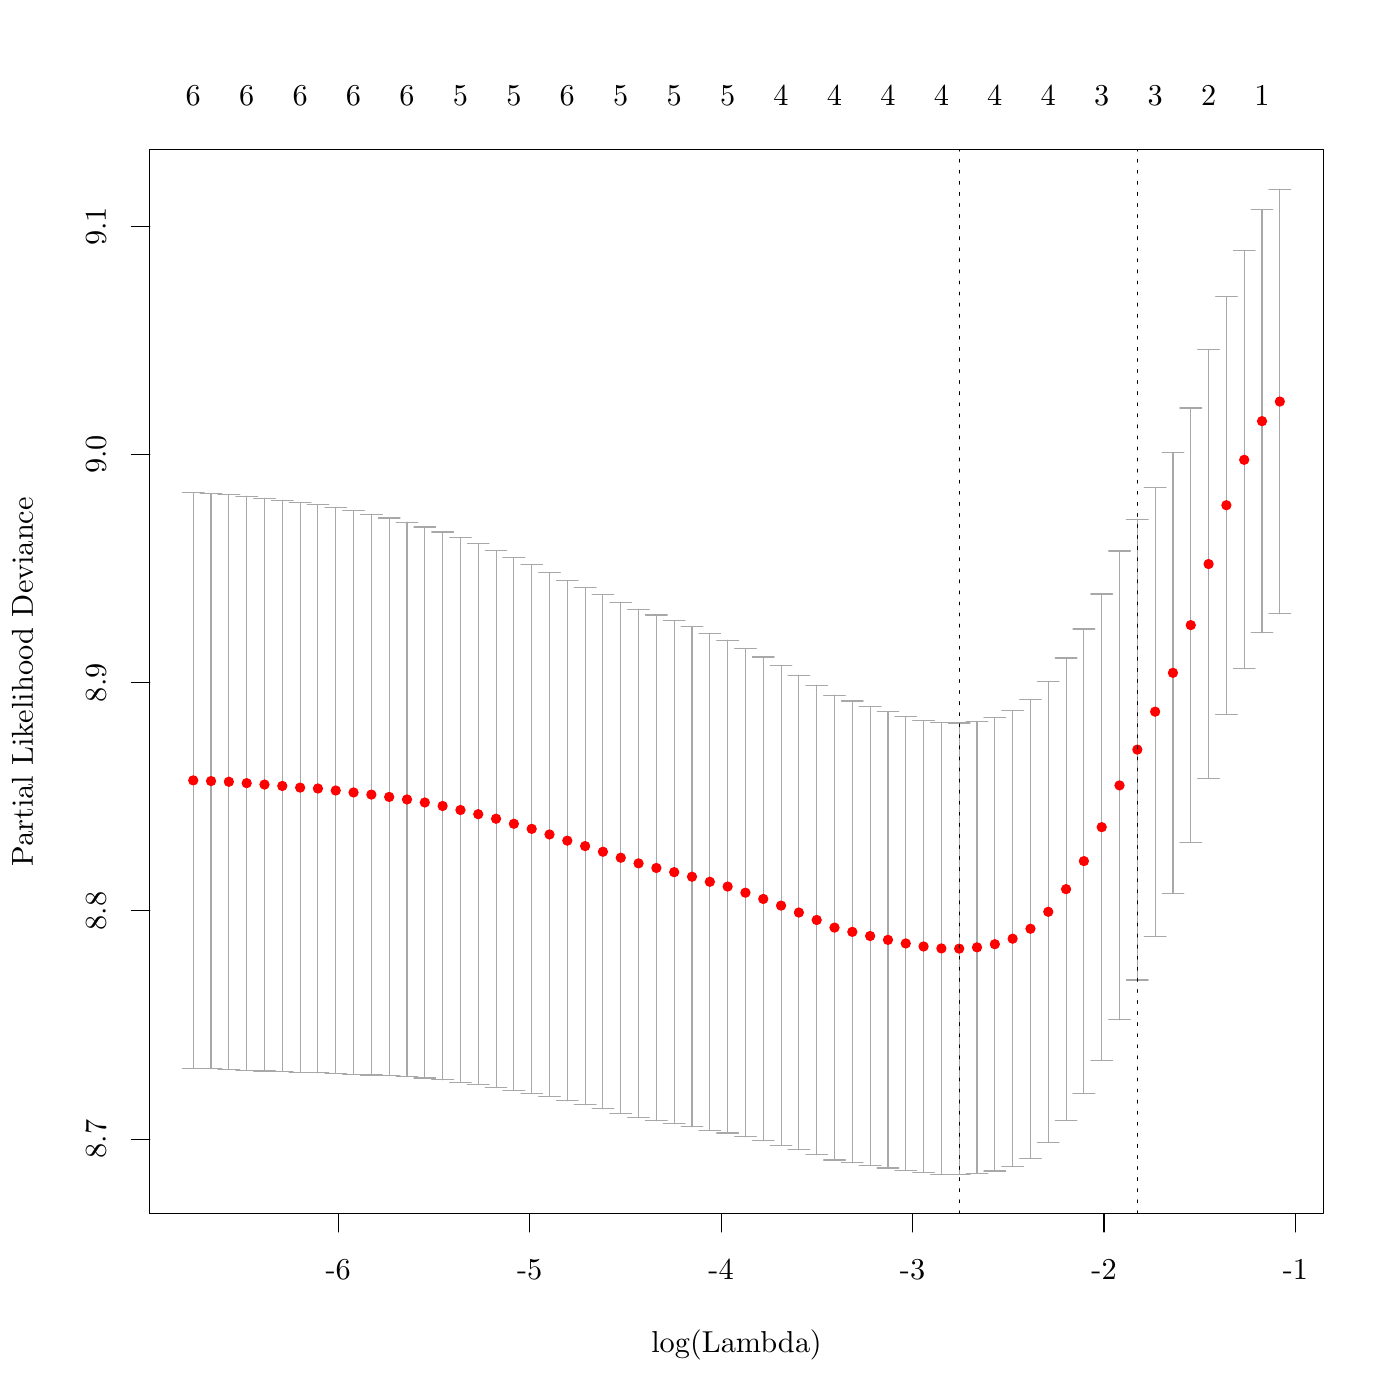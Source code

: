 % Created by tikzDevice version 0.7.0 on 2015-01-20 22:04:29
% !TEX encoding = UTF-8 Unicode
\documentclass[11pt]{memoir}
\nonstopmode

\usepackage{tikz}

\usepackage[active,tightpage,psfixbb]{preview}

\PreviewEnvironment{pgfpicture}

\setlength\PreviewBorder{0pt}

\usepackage{amsmath}
\newcommand{\SweaveOpts}[1]{}  % do not interfere with LaTeX
\newcommand{\SweaveInput}[1]{} % because they are not real TeX commands
\newcommand{\Sexpr}[1]{}       % will only be parsed by R


\usepackage{geometry}
\usepackage{amsmath}
\usepackage{lscape}
\geometry{verbose,tmargin=2.5cm,bmargin=2.5cm,lmargin=2.5cm,rmargin=2.5cm}


\begin{document}

\begin{tikzpicture}[x=1pt,y=1pt]
\definecolor[named]{fillColor}{rgb}{1.00,1.00,1.00}
\path[use as bounding box,fill=fillColor,fill opacity=0.00] (0,0) rectangle (505.89,505.89);
\begin{scope}
\path[clip] (  0.00,  0.00) rectangle (505.89,505.89);
\definecolor[named]{drawColor}{rgb}{0.00,0.00,0.00}

\path[draw=drawColor,line width= 0.4pt,line join=round,line cap=round] (122.20, 67.32) -- (468.13, 67.32);

\path[draw=drawColor,line width= 0.4pt,line join=round,line cap=round] (122.20, 67.32) -- (122.20, 60.72);

\path[draw=drawColor,line width= 0.4pt,line join=round,line cap=round] (191.38, 67.32) -- (191.38, 60.72);

\path[draw=drawColor,line width= 0.4pt,line join=round,line cap=round] (260.57, 67.32) -- (260.57, 60.72);

\path[draw=drawColor,line width= 0.4pt,line join=round,line cap=round] (329.76, 67.32) -- (329.76, 60.72);

\path[draw=drawColor,line width= 0.4pt,line join=round,line cap=round] (398.94, 67.32) -- (398.94, 60.72);

\path[draw=drawColor,line width= 0.4pt,line join=round,line cap=round] (468.13, 67.32) -- (468.13, 60.72);

\node[text=drawColor,anchor=base,inner sep=0pt, outer sep=0pt, scale=  1.00] at (122.20, 43.56) {-6};

\node[text=drawColor,anchor=base,inner sep=0pt, outer sep=0pt, scale=  1.00] at (191.38, 43.56) {-5};

\node[text=drawColor,anchor=base,inner sep=0pt, outer sep=0pt, scale=  1.00] at (260.57, 43.56) {-4};

\node[text=drawColor,anchor=base,inner sep=0pt, outer sep=0pt, scale=  1.00] at (329.76, 43.56) {-3};

\node[text=drawColor,anchor=base,inner sep=0pt, outer sep=0pt, scale=  1.00] at (398.94, 43.56) {-2};

\node[text=drawColor,anchor=base,inner sep=0pt, outer sep=0pt, scale=  1.00] at (468.13, 43.56) {-1};

\path[draw=drawColor,line width= 0.4pt,line join=round,line cap=round] ( 54.12, 94.28) -- ( 54.12,424.06);

\path[draw=drawColor,line width= 0.4pt,line join=round,line cap=round] ( 54.12, 94.28) -- ( 47.52, 94.28);

\path[draw=drawColor,line width= 0.4pt,line join=round,line cap=round] ( 54.12,176.72) -- ( 47.52,176.72);

\path[draw=drawColor,line width= 0.4pt,line join=round,line cap=round] ( 54.12,259.17) -- ( 47.52,259.17);

\path[draw=drawColor,line width= 0.4pt,line join=round,line cap=round] ( 54.12,341.61) -- ( 47.52,341.61);

\path[draw=drawColor,line width= 0.4pt,line join=round,line cap=round] ( 54.12,424.06) -- ( 47.52,424.06);

\node[text=drawColor,rotate= 90.00,anchor=base,inner sep=0pt, outer sep=0pt, scale=  1.00] at ( 38.28, 94.28) {8.7};

\node[text=drawColor,rotate= 90.00,anchor=base,inner sep=0pt, outer sep=0pt, scale=  1.00] at ( 38.28,176.72) {8.8};

\node[text=drawColor,rotate= 90.00,anchor=base,inner sep=0pt, outer sep=0pt, scale=  1.00] at ( 38.28,259.17) {8.9};

\node[text=drawColor,rotate= 90.00,anchor=base,inner sep=0pt, outer sep=0pt, scale=  1.00] at ( 38.28,341.61) {9.0};

\node[text=drawColor,rotate= 90.00,anchor=base,inner sep=0pt, outer sep=0pt, scale=  1.00] at ( 38.28,424.06) {9.1};

\path[draw=drawColor,line width= 0.4pt,line join=round,line cap=round] ( 54.12, 67.32) --
	(478.17, 67.32) --
	(478.17,451.77) --
	( 54.12,451.77) --
	( 54.12, 67.32);
\end{scope}
\begin{scope}
\path[clip] (  0.00,  0.00) rectangle (505.89,505.89);
\definecolor[named]{drawColor}{rgb}{0.00,0.00,0.00}

\node[text=drawColor,anchor=base,inner sep=0pt, outer sep=0pt, scale=  1.00] at (266.14, 17.16) {log(Lambda)};

\node[text=drawColor,rotate= 90.00,anchor=base,inner sep=0pt, outer sep=0pt, scale=  1.00] at ( 11.88,259.55) {Partial Likelihood Deviance};
\end{scope}
\begin{scope}
\path[clip] ( 54.12, 67.32) rectangle (478.17,451.77);
\definecolor[named]{drawColor}{rgb}{0.66,0.66,0.66}

\path[draw=drawColor,line width= 0.4pt,line join=round,line cap=round] (462.46,437.53) -- (462.46,284.04);

\path[draw=drawColor,line width= 0.4pt,line join=round,line cap=round] (456.03,430.17) -- (456.03,277.23);

\path[draw=drawColor,line width= 0.4pt,line join=round,line cap=round] (449.59,415.28) -- (449.59,264.18);

\path[draw=drawColor,line width= 0.4pt,line join=round,line cap=round] (443.15,398.79) -- (443.15,247.86);

\path[draw=drawColor,line width= 0.4pt,line join=round,line cap=round] (436.72,379.55) -- (436.72,224.59);

\path[draw=drawColor,line width= 0.4pt,line join=round,line cap=round] (430.28,358.45) -- (430.28,201.55);

\path[draw=drawColor,line width= 0.4pt,line join=round,line cap=round] (423.84,342.31) -- (423.84,183.18);

\path[draw=drawColor,line width= 0.4pt,line join=round,line cap=round] (417.41,329.80) -- (417.41,167.63);

\path[draw=drawColor,line width= 0.4pt,line join=round,line cap=round] (410.97,318.27) -- (410.97,151.77);

\path[draw=drawColor,line width= 0.4pt,line join=round,line cap=round] (404.53,306.78) -- (404.53,137.37);

\path[draw=drawColor,line width= 0.4pt,line join=round,line cap=round] (398.10,291.26) -- (398.10,122.73);

\path[draw=drawColor,line width= 0.4pt,line join=round,line cap=round] (391.66,278.60) -- (391.66,110.85);

\path[draw=drawColor,line width= 0.4pt,line join=round,line cap=round] (385.22,268.13) -- (385.22,101.04);

\path[draw=drawColor,line width= 0.4pt,line join=round,line cap=round] (378.79,259.68) -- (378.79, 93.15);

\path[draw=drawColor,line width= 0.4pt,line join=round,line cap=round] (372.35,253.20) -- (372.35, 87.38);

\path[draw=drawColor,line width= 0.4pt,line join=round,line cap=round] (365.91,249.07) -- (365.91, 84.31);

\path[draw=drawColor,line width= 0.4pt,line join=round,line cap=round] (359.48,246.66) -- (359.48, 82.73);

\path[draw=drawColor,line width= 0.4pt,line join=round,line cap=round] (353.04,245.25) -- (353.04, 81.89);

\path[draw=drawColor,line width= 0.4pt,line join=round,line cap=round] (346.60,244.63) -- (346.60, 81.56);

\path[draw=drawColor,line width= 0.4pt,line join=round,line cap=round] (340.17,244.69) -- (340.17, 81.64);

\path[draw=drawColor,line width= 0.4pt,line join=round,line cap=round] (333.73,245.60) -- (333.73, 82.17);

\path[draw=drawColor,line width= 0.4pt,line join=round,line cap=round] (327.29,246.99) -- (327.29, 82.95);

\path[draw=drawColor,line width= 0.4pt,line join=round,line cap=round] (320.86,248.69) -- (320.86, 83.84);

\path[draw=drawColor,line width= 0.4pt,line join=round,line cap=round] (314.42,250.56) -- (314.42, 84.76);

\path[draw=drawColor,line width= 0.4pt,line join=round,line cap=round] (307.98,252.58) -- (307.98, 85.73);

\path[draw=drawColor,line width= 0.4pt,line join=round,line cap=round] (301.55,254.70) -- (301.55, 86.71);

\path[draw=drawColor,line width= 0.4pt,line join=round,line cap=round] (295.11,258.32) -- (295.11, 88.59);

\path[draw=drawColor,line width= 0.4pt,line join=round,line cap=round] (288.67,261.90) -- (288.67, 90.38);

\path[draw=drawColor,line width= 0.4pt,line join=round,line cap=round] (282.24,265.26) -- (282.24, 92.04);

\path[draw=drawColor,line width= 0.4pt,line join=round,line cap=round] (275.80,268.49) -- (275.80, 93.61);

\path[draw=drawColor,line width= 0.4pt,line join=round,line cap=round] (269.36,271.55) -- (269.36, 95.06);

\path[draw=drawColor,line width= 0.4pt,line join=round,line cap=round] (262.93,274.58) -- (262.93, 96.49);

\path[draw=drawColor,line width= 0.4pt,line join=round,line cap=round] (256.49,277.00) -- (256.49, 97.52);

\path[draw=drawColor,line width= 0.4pt,line join=round,line cap=round] (250.05,279.45) -- (250.05, 98.73);

\path[draw=drawColor,line width= 0.4pt,line join=round,line cap=round] (243.62,281.64) -- (243.62, 99.81);

\path[draw=drawColor,line width= 0.4pt,line join=round,line cap=round] (237.18,283.65) -- (237.18,100.85);

\path[draw=drawColor,line width= 0.4pt,line join=round,line cap=round] (230.74,285.75) -- (230.74,102.07);

\path[draw=drawColor,line width= 0.4pt,line join=round,line cap=round] (224.31,288.32) -- (224.31,103.59);

\path[draw=drawColor,line width= 0.4pt,line join=round,line cap=round] (217.87,291.03) -- (217.87,105.19);

\path[draw=drawColor,line width= 0.4pt,line join=round,line cap=round] (211.43,293.62) -- (211.43,106.69);

\path[draw=drawColor,line width= 0.4pt,line join=round,line cap=round] (205.00,296.12) -- (205.00,108.11);

\path[draw=drawColor,line width= 0.4pt,line join=round,line cap=round] (198.56,299.08) -- (198.56,109.62);

\path[draw=drawColor,line width= 0.4pt,line join=round,line cap=round] (192.12,301.93) -- (192.12,110.84);

\path[draw=drawColor,line width= 0.4pt,line join=round,line cap=round] (185.69,304.48) -- (185.69,111.95);

\path[draw=drawColor,line width= 0.4pt,line join=round,line cap=round] (179.25,307.01) -- (179.25,113.07);

\path[draw=drawColor,line width= 0.4pt,line join=round,line cap=round] (172.81,309.39) -- (172.81,113.97);

\path[draw=drawColor,line width= 0.4pt,line join=round,line cap=round] (166.38,311.55) -- (166.38,114.82);

\path[draw=drawColor,line width= 0.4pt,line join=round,line cap=round] (159.94,313.64) -- (159.94,115.66);

\path[draw=drawColor,line width= 0.4pt,line join=round,line cap=round] (153.50,315.46) -- (153.50,116.36);

\path[draw=drawColor,line width= 0.4pt,line join=round,line cap=round] (147.07,317.19) -- (147.07,116.81);

\path[draw=drawColor,line width= 0.4pt,line join=round,line cap=round] (140.63,318.72) -- (140.63,117.11);

\path[draw=drawColor,line width= 0.4pt,line join=round,line cap=round] (134.19,320.10) -- (134.19,117.42);

\path[draw=drawColor,line width= 0.4pt,line join=round,line cap=round] (127.76,321.35) -- (127.76,117.72);

\path[draw=drawColor,line width= 0.4pt,line join=round,line cap=round] (121.32,322.52) -- (121.32,117.96);

\path[draw=drawColor,line width= 0.4pt,line join=round,line cap=round] (114.88,323.66) -- (114.88,118.25);

\path[draw=drawColor,line width= 0.4pt,line join=round,line cap=round] (108.45,324.25) -- (108.45,118.33);

\path[draw=drawColor,line width= 0.4pt,line join=round,line cap=round] (102.01,325.12) -- (102.01,118.64);

\path[draw=drawColor,line width= 0.4pt,line join=round,line cap=round] ( 95.57,325.89) -- ( 95.57,118.90);

\path[draw=drawColor,line width= 0.4pt,line join=round,line cap=round] ( 89.14,326.62) -- ( 89.14,119.19);

\path[draw=drawColor,line width= 0.4pt,line join=round,line cap=round] ( 82.70,327.28) -- ( 82.70,119.52);

\path[draw=drawColor,line width= 0.4pt,line join=round,line cap=round] ( 76.26,327.60) -- ( 76.26,119.70);

\path[draw=drawColor,line width= 0.4pt,line join=round,line cap=round] ( 69.83,327.96) -- ( 69.83,119.85);

\path[draw=drawColor,line width= 0.4pt,line join=round,line cap=round] (458.54,437.53) -- (466.39,437.53);

\path[draw=drawColor,line width= 0.4pt,line join=round,line cap=round] (452.10,430.17) -- (459.95,430.17);

\path[draw=drawColor,line width= 0.4pt,line join=round,line cap=round] (445.66,415.28) -- (453.52,415.28);

\path[draw=drawColor,line width= 0.4pt,line join=round,line cap=round] (439.23,398.79) -- (447.08,398.79);

\path[draw=drawColor,line width= 0.4pt,line join=round,line cap=round] (432.79,379.55) -- (440.64,379.55);

\path[draw=drawColor,line width= 0.4pt,line join=round,line cap=round] (426.35,358.45) -- (434.21,358.45);

\path[draw=drawColor,line width= 0.4pt,line join=round,line cap=round] (419.92,342.31) -- (427.77,342.31);

\path[draw=drawColor,line width= 0.4pt,line join=round,line cap=round] (413.48,329.80) -- (421.33,329.80);

\path[draw=drawColor,line width= 0.4pt,line join=round,line cap=round] (407.04,318.27) -- (414.90,318.27);

\path[draw=drawColor,line width= 0.4pt,line join=round,line cap=round] (400.61,306.78) -- (408.46,306.78);

\path[draw=drawColor,line width= 0.4pt,line join=round,line cap=round] (394.17,291.26) -- (402.02,291.26);

\path[draw=drawColor,line width= 0.4pt,line join=round,line cap=round] (387.73,278.60) -- (395.59,278.60);

\path[draw=drawColor,line width= 0.4pt,line join=round,line cap=round] (381.30,268.13) -- (389.15,268.13);

\path[draw=drawColor,line width= 0.4pt,line join=round,line cap=round] (374.86,259.68) -- (382.71,259.68);

\path[draw=drawColor,line width= 0.4pt,line join=round,line cap=round] (368.42,253.20) -- (376.28,253.20);

\path[draw=drawColor,line width= 0.4pt,line join=round,line cap=round] (361.99,249.07) -- (369.84,249.07);

\path[draw=drawColor,line width= 0.4pt,line join=round,line cap=round] (355.55,246.66) -- (363.40,246.66);

\path[draw=drawColor,line width= 0.4pt,line join=round,line cap=round] (349.11,245.25) -- (356.97,245.25);

\path[draw=drawColor,line width= 0.4pt,line join=round,line cap=round] (342.68,244.63) -- (350.53,244.63);

\path[draw=drawColor,line width= 0.4pt,line join=round,line cap=round] (336.24,244.69) -- (344.09,244.69);

\path[draw=drawColor,line width= 0.4pt,line join=round,line cap=round] (329.80,245.60) -- (337.66,245.60);

\path[draw=drawColor,line width= 0.4pt,line join=round,line cap=round] (323.37,246.99) -- (331.22,246.99);

\path[draw=drawColor,line width= 0.4pt,line join=round,line cap=round] (316.93,248.69) -- (324.78,248.69);

\path[draw=drawColor,line width= 0.4pt,line join=round,line cap=round] (310.49,250.56) -- (318.35,250.56);

\path[draw=drawColor,line width= 0.4pt,line join=round,line cap=round] (304.06,252.58) -- (311.91,252.58);

\path[draw=drawColor,line width= 0.4pt,line join=round,line cap=round] (297.62,254.70) -- (305.47,254.70);

\path[draw=drawColor,line width= 0.4pt,line join=round,line cap=round] (291.18,258.32) -- (299.04,258.32);

\path[draw=drawColor,line width= 0.4pt,line join=round,line cap=round] (284.75,261.90) -- (292.60,261.90);

\path[draw=drawColor,line width= 0.4pt,line join=round,line cap=round] (278.31,265.26) -- (286.16,265.26);

\path[draw=drawColor,line width= 0.4pt,line join=round,line cap=round] (271.87,268.49) -- (279.73,268.49);

\path[draw=drawColor,line width= 0.4pt,line join=round,line cap=round] (265.44,271.55) -- (273.29,271.55);

\path[draw=drawColor,line width= 0.4pt,line join=round,line cap=round] (259.00,274.58) -- (266.85,274.58);

\path[draw=drawColor,line width= 0.4pt,line join=round,line cap=round] (252.56,277.00) -- (260.42,277.00);

\path[draw=drawColor,line width= 0.4pt,line join=round,line cap=round] (246.13,279.45) -- (253.98,279.45);

\path[draw=drawColor,line width= 0.4pt,line join=round,line cap=round] (239.69,281.64) -- (247.54,281.64);

\path[draw=drawColor,line width= 0.4pt,line join=round,line cap=round] (233.25,283.65) -- (241.11,283.65);

\path[draw=drawColor,line width= 0.4pt,line join=round,line cap=round] (226.82,285.75) -- (234.67,285.75);

\path[draw=drawColor,line width= 0.4pt,line join=round,line cap=round] (220.38,288.32) -- (228.23,288.32);

\path[draw=drawColor,line width= 0.4pt,line join=round,line cap=round] (213.94,291.03) -- (221.80,291.03);

\path[draw=drawColor,line width= 0.4pt,line join=round,line cap=round] (207.51,293.62) -- (215.36,293.62);

\path[draw=drawColor,line width= 0.4pt,line join=round,line cap=round] (201.07,296.12) -- (208.92,296.12);

\path[draw=drawColor,line width= 0.4pt,line join=round,line cap=round] (194.63,299.08) -- (202.49,299.08);

\path[draw=drawColor,line width= 0.4pt,line join=round,line cap=round] (188.20,301.93) -- (196.05,301.93);

\path[draw=drawColor,line width= 0.4pt,line join=round,line cap=round] (181.76,304.48) -- (189.61,304.48);

\path[draw=drawColor,line width= 0.4pt,line join=round,line cap=round] (175.32,307.01) -- (183.18,307.01);

\path[draw=drawColor,line width= 0.4pt,line join=round,line cap=round] (168.89,309.39) -- (176.74,309.39);

\path[draw=drawColor,line width= 0.4pt,line join=round,line cap=round] (162.45,311.55) -- (170.30,311.55);

\path[draw=drawColor,line width= 0.4pt,line join=round,line cap=round] (156.01,313.64) -- (163.87,313.64);

\path[draw=drawColor,line width= 0.4pt,line join=round,line cap=round] (149.58,315.46) -- (157.43,315.46);

\path[draw=drawColor,line width= 0.4pt,line join=round,line cap=round] (143.14,317.19) -- (150.99,317.19);

\path[draw=drawColor,line width= 0.4pt,line join=round,line cap=round] (136.70,318.72) -- (144.56,318.72);

\path[draw=drawColor,line width= 0.4pt,line join=round,line cap=round] (130.27,320.10) -- (138.12,320.10);

\path[draw=drawColor,line width= 0.4pt,line join=round,line cap=round] (123.83,321.35) -- (131.68,321.35);

\path[draw=drawColor,line width= 0.4pt,line join=round,line cap=round] (117.39,322.52) -- (125.25,322.52);

\path[draw=drawColor,line width= 0.4pt,line join=round,line cap=round] (110.96,323.66) -- (118.81,323.66);

\path[draw=drawColor,line width= 0.4pt,line join=round,line cap=round] (104.52,324.25) -- (112.37,324.25);

\path[draw=drawColor,line width= 0.4pt,line join=round,line cap=round] ( 98.08,325.12) -- (105.94,325.12);

\path[draw=drawColor,line width= 0.4pt,line join=round,line cap=round] ( 91.65,325.89) -- ( 99.50,325.89);

\path[draw=drawColor,line width= 0.4pt,line join=round,line cap=round] ( 85.21,326.62) -- ( 93.06,326.62);

\path[draw=drawColor,line width= 0.4pt,line join=round,line cap=round] ( 78.77,327.28) -- ( 86.63,327.28);

\path[draw=drawColor,line width= 0.4pt,line join=round,line cap=round] ( 72.34,327.60) -- ( 80.19,327.60);

\path[draw=drawColor,line width= 0.4pt,line join=round,line cap=round] ( 65.90,327.96) -- ( 73.75,327.96);

\path[draw=drawColor,line width= 0.4pt,line join=round,line cap=round] (458.54,284.04) -- (466.39,284.04);

\path[draw=drawColor,line width= 0.4pt,line join=round,line cap=round] (452.10,277.23) -- (459.95,277.23);

\path[draw=drawColor,line width= 0.4pt,line join=round,line cap=round] (445.66,264.18) -- (453.52,264.18);

\path[draw=drawColor,line width= 0.4pt,line join=round,line cap=round] (439.23,247.86) -- (447.08,247.86);

\path[draw=drawColor,line width= 0.4pt,line join=round,line cap=round] (432.79,224.59) -- (440.64,224.59);

\path[draw=drawColor,line width= 0.4pt,line join=round,line cap=round] (426.35,201.55) -- (434.21,201.55);

\path[draw=drawColor,line width= 0.4pt,line join=round,line cap=round] (419.92,183.18) -- (427.77,183.18);

\path[draw=drawColor,line width= 0.4pt,line join=round,line cap=round] (413.48,167.63) -- (421.33,167.63);

\path[draw=drawColor,line width= 0.4pt,line join=round,line cap=round] (407.04,151.77) -- (414.90,151.77);

\path[draw=drawColor,line width= 0.4pt,line join=round,line cap=round] (400.61,137.37) -- (408.46,137.37);

\path[draw=drawColor,line width= 0.4pt,line join=round,line cap=round] (394.17,122.73) -- (402.02,122.73);

\path[draw=drawColor,line width= 0.4pt,line join=round,line cap=round] (387.73,110.85) -- (395.59,110.85);

\path[draw=drawColor,line width= 0.4pt,line join=round,line cap=round] (381.30,101.04) -- (389.15,101.04);

\path[draw=drawColor,line width= 0.4pt,line join=round,line cap=round] (374.86, 93.15) -- (382.71, 93.15);

\path[draw=drawColor,line width= 0.4pt,line join=round,line cap=round] (368.42, 87.38) -- (376.28, 87.38);

\path[draw=drawColor,line width= 0.4pt,line join=round,line cap=round] (361.99, 84.31) -- (369.84, 84.31);

\path[draw=drawColor,line width= 0.4pt,line join=round,line cap=round] (355.55, 82.73) -- (363.40, 82.73);

\path[draw=drawColor,line width= 0.4pt,line join=round,line cap=round] (349.11, 81.89) -- (356.97, 81.89);

\path[draw=drawColor,line width= 0.4pt,line join=round,line cap=round] (342.68, 81.56) -- (350.53, 81.56);

\path[draw=drawColor,line width= 0.4pt,line join=round,line cap=round] (336.24, 81.64) -- (344.09, 81.64);

\path[draw=drawColor,line width= 0.4pt,line join=round,line cap=round] (329.80, 82.17) -- (337.66, 82.17);

\path[draw=drawColor,line width= 0.4pt,line join=round,line cap=round] (323.37, 82.95) -- (331.22, 82.95);

\path[draw=drawColor,line width= 0.4pt,line join=round,line cap=round] (316.93, 83.84) -- (324.78, 83.84);

\path[draw=drawColor,line width= 0.4pt,line join=round,line cap=round] (310.49, 84.76) -- (318.35, 84.76);

\path[draw=drawColor,line width= 0.4pt,line join=round,line cap=round] (304.06, 85.73) -- (311.91, 85.73);

\path[draw=drawColor,line width= 0.4pt,line join=round,line cap=round] (297.62, 86.71) -- (305.47, 86.71);

\path[draw=drawColor,line width= 0.4pt,line join=round,line cap=round] (291.18, 88.59) -- (299.04, 88.59);

\path[draw=drawColor,line width= 0.4pt,line join=round,line cap=round] (284.75, 90.38) -- (292.60, 90.38);

\path[draw=drawColor,line width= 0.4pt,line join=round,line cap=round] (278.31, 92.04) -- (286.16, 92.04);

\path[draw=drawColor,line width= 0.4pt,line join=round,line cap=round] (271.87, 93.61) -- (279.73, 93.61);

\path[draw=drawColor,line width= 0.4pt,line join=round,line cap=round] (265.44, 95.06) -- (273.29, 95.06);

\path[draw=drawColor,line width= 0.4pt,line join=round,line cap=round] (259.00, 96.49) -- (266.85, 96.49);

\path[draw=drawColor,line width= 0.4pt,line join=round,line cap=round] (252.56, 97.52) -- (260.42, 97.52);

\path[draw=drawColor,line width= 0.4pt,line join=round,line cap=round] (246.13, 98.73) -- (253.98, 98.73);

\path[draw=drawColor,line width= 0.4pt,line join=round,line cap=round] (239.69, 99.81) -- (247.54, 99.81);

\path[draw=drawColor,line width= 0.4pt,line join=round,line cap=round] (233.25,100.85) -- (241.11,100.85);

\path[draw=drawColor,line width= 0.4pt,line join=round,line cap=round] (226.82,102.07) -- (234.67,102.07);

\path[draw=drawColor,line width= 0.4pt,line join=round,line cap=round] (220.38,103.59) -- (228.23,103.59);

\path[draw=drawColor,line width= 0.4pt,line join=round,line cap=round] (213.94,105.19) -- (221.80,105.19);

\path[draw=drawColor,line width= 0.4pt,line join=round,line cap=round] (207.51,106.69) -- (215.36,106.69);

\path[draw=drawColor,line width= 0.4pt,line join=round,line cap=round] (201.07,108.11) -- (208.92,108.11);

\path[draw=drawColor,line width= 0.4pt,line join=round,line cap=round] (194.63,109.62) -- (202.49,109.62);

\path[draw=drawColor,line width= 0.4pt,line join=round,line cap=round] (188.20,110.84) -- (196.05,110.84);

\path[draw=drawColor,line width= 0.4pt,line join=round,line cap=round] (181.76,111.95) -- (189.61,111.95);

\path[draw=drawColor,line width= 0.4pt,line join=round,line cap=round] (175.32,113.07) -- (183.18,113.07);

\path[draw=drawColor,line width= 0.4pt,line join=round,line cap=round] (168.89,113.97) -- (176.74,113.97);

\path[draw=drawColor,line width= 0.4pt,line join=round,line cap=round] (162.45,114.82) -- (170.30,114.82);

\path[draw=drawColor,line width= 0.4pt,line join=round,line cap=round] (156.01,115.66) -- (163.87,115.66);

\path[draw=drawColor,line width= 0.4pt,line join=round,line cap=round] (149.58,116.36) -- (157.43,116.36);

\path[draw=drawColor,line width= 0.4pt,line join=round,line cap=round] (143.14,116.81) -- (150.99,116.81);

\path[draw=drawColor,line width= 0.4pt,line join=round,line cap=round] (136.70,117.11) -- (144.56,117.11);

\path[draw=drawColor,line width= 0.4pt,line join=round,line cap=round] (130.27,117.42) -- (138.12,117.42);

\path[draw=drawColor,line width= 0.4pt,line join=round,line cap=round] (123.83,117.72) -- (131.68,117.72);

\path[draw=drawColor,line width= 0.4pt,line join=round,line cap=round] (117.39,117.96) -- (125.25,117.96);

\path[draw=drawColor,line width= 0.4pt,line join=round,line cap=round] (110.96,118.25) -- (118.81,118.25);

\path[draw=drawColor,line width= 0.4pt,line join=round,line cap=round] (104.52,118.33) -- (112.37,118.33);

\path[draw=drawColor,line width= 0.4pt,line join=round,line cap=round] ( 98.08,118.64) -- (105.94,118.64);

\path[draw=drawColor,line width= 0.4pt,line join=round,line cap=round] ( 91.65,118.90) -- ( 99.50,118.90);

\path[draw=drawColor,line width= 0.4pt,line join=round,line cap=round] ( 85.21,119.19) -- ( 93.06,119.19);

\path[draw=drawColor,line width= 0.4pt,line join=round,line cap=round] ( 78.77,119.52) -- ( 86.63,119.52);

\path[draw=drawColor,line width= 0.4pt,line join=round,line cap=round] ( 72.34,119.70) -- ( 80.19,119.70);

\path[draw=drawColor,line width= 0.4pt,line join=round,line cap=round] ( 65.90,119.85) -- ( 73.75,119.85);
\definecolor[named]{drawColor}{rgb}{1.00,0.00,0.00}
\definecolor[named]{fillColor}{rgb}{1.00,0.00,0.00}

\path[draw=drawColor,line width= 0.4pt,line join=round,line cap=round,fill=fillColor] (462.46,360.79) circle (  1.65);

\path[draw=drawColor,line width= 0.4pt,line join=round,line cap=round,fill=fillColor] (456.03,353.70) circle (  1.65);

\path[draw=drawColor,line width= 0.4pt,line join=round,line cap=round,fill=fillColor] (449.59,339.73) circle (  1.65);

\path[draw=drawColor,line width= 0.4pt,line join=round,line cap=round,fill=fillColor] (443.15,323.32) circle (  1.65);

\path[draw=drawColor,line width= 0.4pt,line join=round,line cap=round,fill=fillColor] (436.72,302.07) circle (  1.65);

\path[draw=drawColor,line width= 0.4pt,line join=round,line cap=round,fill=fillColor] (430.28,280.00) circle (  1.65);

\path[draw=drawColor,line width= 0.4pt,line join=round,line cap=round,fill=fillColor] (423.84,262.75) circle (  1.65);

\path[draw=drawColor,line width= 0.4pt,line join=round,line cap=round,fill=fillColor] (417.41,248.72) circle (  1.65);

\path[draw=drawColor,line width= 0.4pt,line join=round,line cap=round,fill=fillColor] (410.97,235.02) circle (  1.65);

\path[draw=drawColor,line width= 0.4pt,line join=round,line cap=round,fill=fillColor] (404.53,222.08) circle (  1.65);

\path[draw=drawColor,line width= 0.4pt,line join=round,line cap=round,fill=fillColor] (398.10,206.99) circle (  1.65);

\path[draw=drawColor,line width= 0.4pt,line join=round,line cap=round,fill=fillColor] (391.66,194.73) circle (  1.65);

\path[draw=drawColor,line width= 0.4pt,line join=round,line cap=round,fill=fillColor] (385.22,184.59) circle (  1.65);

\path[draw=drawColor,line width= 0.4pt,line join=round,line cap=round,fill=fillColor] (378.79,176.41) circle (  1.65);

\path[draw=drawColor,line width= 0.4pt,line join=round,line cap=round,fill=fillColor] (372.35,170.29) circle (  1.65);

\path[draw=drawColor,line width= 0.4pt,line join=round,line cap=round,fill=fillColor] (365.91,166.69) circle (  1.65);

\path[draw=drawColor,line width= 0.4pt,line join=round,line cap=round,fill=fillColor] (359.48,164.70) circle (  1.65);

\path[draw=drawColor,line width= 0.4pt,line join=round,line cap=round,fill=fillColor] (353.04,163.57) circle (  1.65);

\path[draw=drawColor,line width= 0.4pt,line join=round,line cap=round,fill=fillColor] (346.60,163.10) circle (  1.65);

\path[draw=drawColor,line width= 0.4pt,line join=round,line cap=round,fill=fillColor] (340.17,163.17) circle (  1.65);

\path[draw=drawColor,line width= 0.4pt,line join=round,line cap=round,fill=fillColor] (333.73,163.88) circle (  1.65);

\path[draw=drawColor,line width= 0.4pt,line join=round,line cap=round,fill=fillColor] (327.29,164.97) circle (  1.65);

\path[draw=drawColor,line width= 0.4pt,line join=round,line cap=round,fill=fillColor] (320.86,166.27) circle (  1.65);

\path[draw=drawColor,line width= 0.4pt,line join=round,line cap=round,fill=fillColor] (314.42,167.66) circle (  1.65);

\path[draw=drawColor,line width= 0.4pt,line join=round,line cap=round,fill=fillColor] (307.98,169.16) circle (  1.65);

\path[draw=drawColor,line width= 0.4pt,line join=round,line cap=round,fill=fillColor] (301.55,170.70) circle (  1.65);

\path[draw=drawColor,line width= 0.4pt,line join=round,line cap=round,fill=fillColor] (295.11,173.45) circle (  1.65);

\path[draw=drawColor,line width= 0.4pt,line join=round,line cap=round,fill=fillColor] (288.67,176.14) circle (  1.65);

\path[draw=drawColor,line width= 0.4pt,line join=round,line cap=round,fill=fillColor] (282.24,178.65) circle (  1.65);

\path[draw=drawColor,line width= 0.4pt,line join=round,line cap=round,fill=fillColor] (275.80,181.05) circle (  1.65);

\path[draw=drawColor,line width= 0.4pt,line join=round,line cap=round,fill=fillColor] (269.36,183.31) circle (  1.65);

\path[draw=drawColor,line width= 0.4pt,line join=round,line cap=round,fill=fillColor] (262.93,185.53) circle (  1.65);

\path[draw=drawColor,line width= 0.4pt,line join=round,line cap=round,fill=fillColor] (256.49,187.26) circle (  1.65);

\path[draw=drawColor,line width= 0.4pt,line join=round,line cap=round,fill=fillColor] (250.05,189.09) circle (  1.65);

\path[draw=drawColor,line width= 0.4pt,line join=round,line cap=round,fill=fillColor] (243.62,190.73) circle (  1.65);

\path[draw=drawColor,line width= 0.4pt,line join=round,line cap=round,fill=fillColor] (237.18,192.25) circle (  1.65);

\path[draw=drawColor,line width= 0.4pt,line join=round,line cap=round,fill=fillColor] (230.74,193.91) circle (  1.65);

\path[draw=drawColor,line width= 0.4pt,line join=round,line cap=round,fill=fillColor] (224.31,195.95) circle (  1.65);

\path[draw=drawColor,line width= 0.4pt,line join=round,line cap=round,fill=fillColor] (217.87,198.11) circle (  1.65);

\path[draw=drawColor,line width= 0.4pt,line join=round,line cap=round,fill=fillColor] (211.43,200.15) circle (  1.65);

\path[draw=drawColor,line width= 0.4pt,line join=round,line cap=round,fill=fillColor] (205.00,202.11) circle (  1.65);

\path[draw=drawColor,line width= 0.4pt,line join=round,line cap=round,fill=fillColor] (198.56,204.35) circle (  1.65);

\path[draw=drawColor,line width= 0.4pt,line join=round,line cap=round,fill=fillColor] (192.12,206.38) circle (  1.65);

\path[draw=drawColor,line width= 0.4pt,line join=round,line cap=round,fill=fillColor] (185.69,208.21) circle (  1.65);

\path[draw=drawColor,line width= 0.4pt,line join=round,line cap=round,fill=fillColor] (179.25,210.04) circle (  1.65);

\path[draw=drawColor,line width= 0.4pt,line join=round,line cap=round,fill=fillColor] (172.81,211.68) circle (  1.65);

\path[draw=drawColor,line width= 0.4pt,line join=round,line cap=round,fill=fillColor] (166.38,213.19) circle (  1.65);

\path[draw=drawColor,line width= 0.4pt,line join=round,line cap=round,fill=fillColor] (159.94,214.65) circle (  1.65);

\path[draw=drawColor,line width= 0.4pt,line join=round,line cap=round,fill=fillColor] (153.50,215.91) circle (  1.65);

\path[draw=drawColor,line width= 0.4pt,line join=round,line cap=round,fill=fillColor] (147.07,217.00) circle (  1.65);

\path[draw=drawColor,line width= 0.4pt,line join=round,line cap=round,fill=fillColor] (140.63,217.91) circle (  1.65);

\path[draw=drawColor,line width= 0.4pt,line join=round,line cap=round,fill=fillColor] (134.19,218.76) circle (  1.65);

\path[draw=drawColor,line width= 0.4pt,line join=round,line cap=round,fill=fillColor] (127.76,219.53) circle (  1.65);

\path[draw=drawColor,line width= 0.4pt,line join=round,line cap=round,fill=fillColor] (121.32,220.24) circle (  1.65);

\path[draw=drawColor,line width= 0.4pt,line join=round,line cap=round,fill=fillColor] (114.88,220.96) circle (  1.65);

\path[draw=drawColor,line width= 0.4pt,line join=round,line cap=round,fill=fillColor] (108.45,221.29) circle (  1.65);

\path[draw=drawColor,line width= 0.4pt,line join=round,line cap=round,fill=fillColor] (102.01,221.88) circle (  1.65);

\path[draw=drawColor,line width= 0.4pt,line join=round,line cap=round,fill=fillColor] ( 95.57,222.39) circle (  1.65);

\path[draw=drawColor,line width= 0.4pt,line join=round,line cap=round,fill=fillColor] ( 89.14,222.90) circle (  1.65);

\path[draw=drawColor,line width= 0.4pt,line join=round,line cap=round,fill=fillColor] ( 82.70,223.40) circle (  1.65);

\path[draw=drawColor,line width= 0.4pt,line join=round,line cap=round,fill=fillColor] ( 76.26,223.65) circle (  1.65);

\path[draw=drawColor,line width= 0.4pt,line join=round,line cap=round,fill=fillColor] ( 69.83,223.90) circle (  1.65);
\end{scope}
\begin{scope}
\path[clip] (  0.00,  0.00) rectangle (505.89,505.89);
\definecolor[named]{drawColor}{rgb}{0.00,0.00,0.00}

\node[text=drawColor,anchor=base,inner sep=0pt, outer sep=0pt, scale=  1.00] at ( 69.83,467.61) {6};

\node[text=drawColor,anchor=base,inner sep=0pt, outer sep=0pt, scale=  1.00] at ( 89.14,467.61) {6};

\node[text=drawColor,anchor=base,inner sep=0pt, outer sep=0pt, scale=  1.00] at (108.45,467.61) {6};

\node[text=drawColor,anchor=base,inner sep=0pt, outer sep=0pt, scale=  1.00] at (127.76,467.61) {6};

\node[text=drawColor,anchor=base,inner sep=0pt, outer sep=0pt, scale=  1.00] at (147.07,467.61) {6};

\node[text=drawColor,anchor=base,inner sep=0pt, outer sep=0pt, scale=  1.00] at (166.38,467.61) {5};

\node[text=drawColor,anchor=base,inner sep=0pt, outer sep=0pt, scale=  1.00] at (185.69,467.61) {5};

\node[text=drawColor,anchor=base,inner sep=0pt, outer sep=0pt, scale=  1.00] at (205.00,467.61) {6};

\node[text=drawColor,anchor=base,inner sep=0pt, outer sep=0pt, scale=  1.00] at (224.31,467.61) {5};

\node[text=drawColor,anchor=base,inner sep=0pt, outer sep=0pt, scale=  1.00] at (243.62,467.61) {5};

\node[text=drawColor,anchor=base,inner sep=0pt, outer sep=0pt, scale=  1.00] at (262.93,467.61) {5};

\node[text=drawColor,anchor=base,inner sep=0pt, outer sep=0pt, scale=  1.00] at (282.24,467.61) {4};

\node[text=drawColor,anchor=base,inner sep=0pt, outer sep=0pt, scale=  1.00] at (301.55,467.61) {4};

\node[text=drawColor,anchor=base,inner sep=0pt, outer sep=0pt, scale=  1.00] at (320.86,467.61) {4};

\node[text=drawColor,anchor=base,inner sep=0pt, outer sep=0pt, scale=  1.00] at (340.17,467.61) {4};

\node[text=drawColor,anchor=base,inner sep=0pt, outer sep=0pt, scale=  1.00] at (359.48,467.61) {4};

\node[text=drawColor,anchor=base,inner sep=0pt, outer sep=0pt, scale=  1.00] at (378.79,467.61) {4};

\node[text=drawColor,anchor=base,inner sep=0pt, outer sep=0pt, scale=  1.00] at (398.10,467.61) {3};

\node[text=drawColor,anchor=base,inner sep=0pt, outer sep=0pt, scale=  1.00] at (417.41,467.61) {3};

\node[text=drawColor,anchor=base,inner sep=0pt, outer sep=0pt, scale=  1.00] at (436.72,467.61) {2};

\node[text=drawColor,anchor=base,inner sep=0pt, outer sep=0pt, scale=  1.00] at (456.03,467.61) {1};
\end{scope}
\begin{scope}
\path[clip] ( 54.12, 67.32) rectangle (478.17,451.77);
\definecolor[named]{drawColor}{rgb}{0.00,0.00,0.00}

\path[draw=drawColor,line width= 0.4pt,dash pattern=on 1pt off 3pt ,line join=round,line cap=round] (346.60, 67.32) -- (346.60,451.77);

\path[draw=drawColor,line width= 0.4pt,dash pattern=on 1pt off 3pt ,line join=round,line cap=round] (410.97, 67.32) -- (410.97,451.77);
\end{scope}
\end{tikzpicture}

\end{document}
